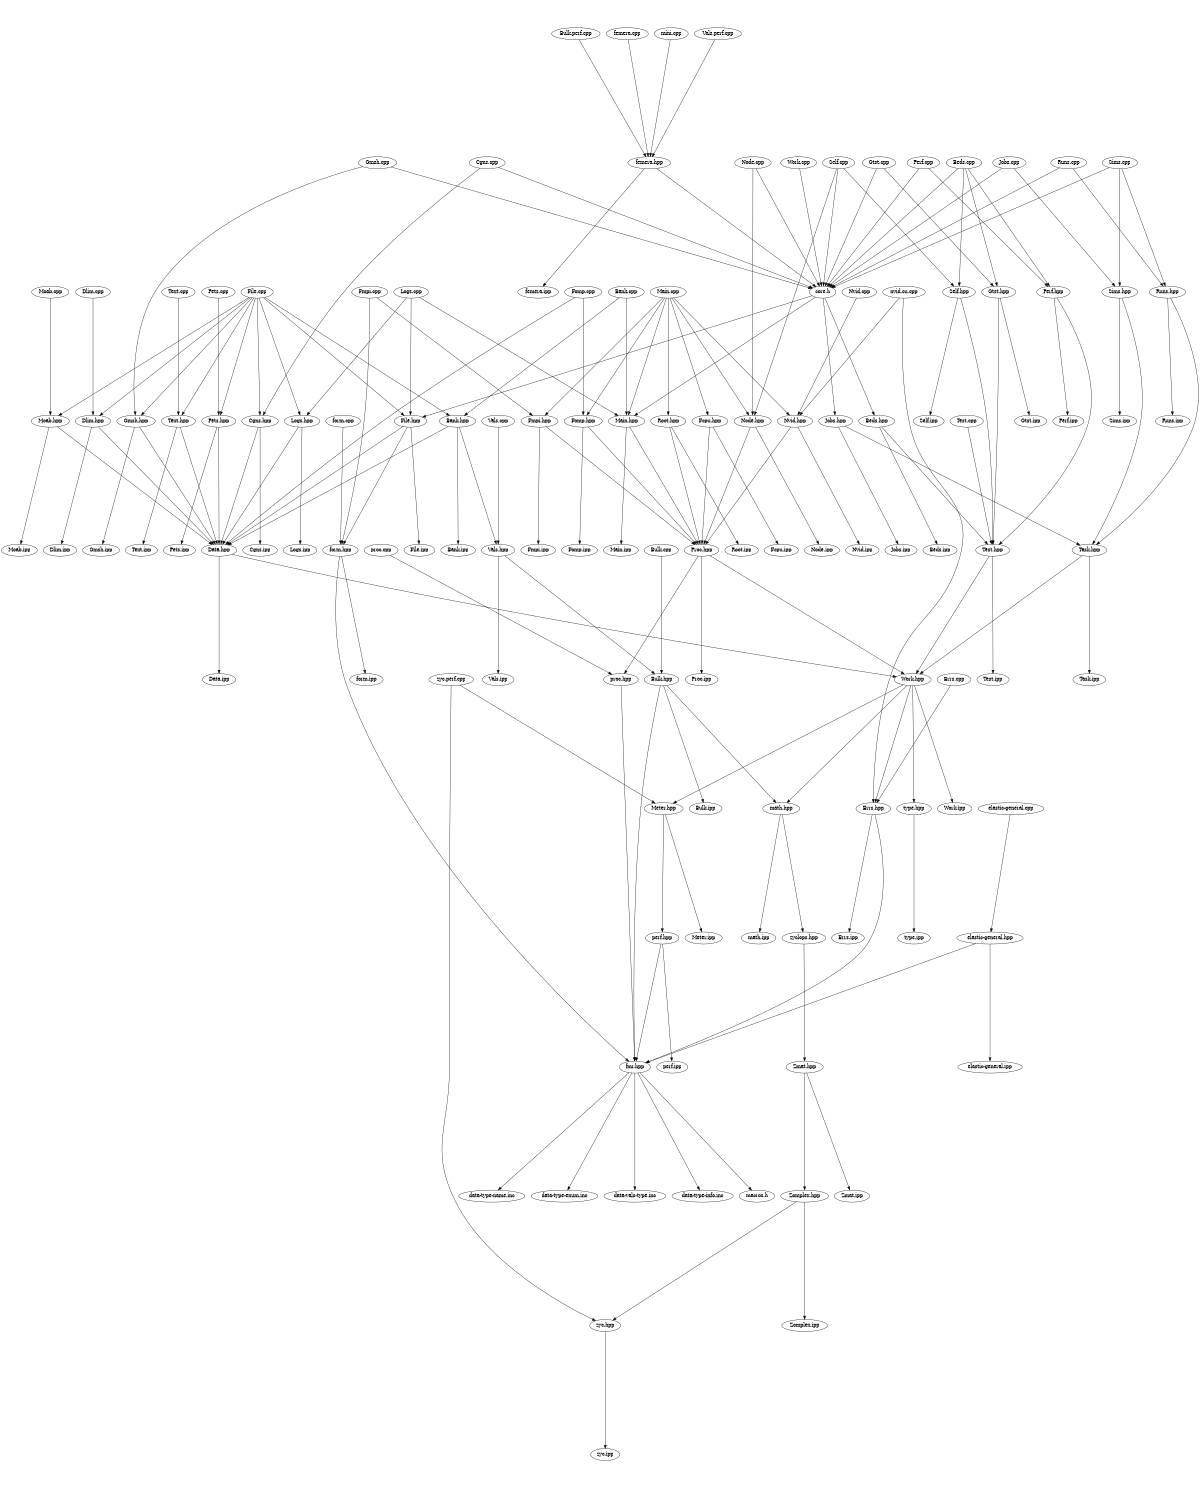 digraph "source tree" {
    overlap=scale;
    size="8,10";
    ratio="fill";
    fontsize="16";
    fontname="Helvetica";
	clusterrank="local";
	"perf.hpp" -> "fmr.hpp"
	"Fomp.hpp" -> "Fomp.ipp"
	"math.hpp" -> "zyclops.hpp"
	"Moab.hpp" -> "Moab.ipp"
	"Proc.hpp" -> "Proc.ipp"
	"Fomp.cpp" -> "Data.hpp"
	"File.hpp" -> "form.hpp"
	"Perf.cpp" -> "Perf.hpp"
	"Nvid.hpp" -> "Proc.hpp"
	"Dlim.cpp" -> "Dlim.hpp"
	"Gmsh.cpp" -> "Gmsh.hpp"
	"Fmpi.cpp" -> "Fmpi.hpp"
	"Bulk.hpp" -> "math.hpp"
	"form.hpp" -> "fmr.hpp"
	"core.h" -> "Main.hpp"
	"Gmsh.cpp" -> "core.h"
	"femera.hpp" -> "femera.ipp"
	"Logs.hpp" -> "Data.hpp"
	"Text.cpp" -> "Text.hpp"
	"Moab.cpp" -> "Moab.hpp"
	"File.cpp" -> "Pets.hpp"
	"Test.hpp" -> "Work.hpp"
	"core.h" -> "Beds.hpp"
	"Bank.cpp" -> "Bank.hpp"
	"Beds.cpp" -> "Gtst.hpp"
	"Perf.hpp" -> "Test.hpp"
	"Nvid.hpp" -> "Nvid.ipp"
	"Root.hpp" -> "Proc.hpp"
	"File.cpp" -> "Moab.hpp"
	"form.hpp" -> "form.ipp"
	"Sims.hpp" -> "Task.hpp"
	"Logs.cpp" -> "File.hpp"
	"Gtst.cpp" -> "core.h"
	"Proc.hpp" -> "Work.hpp"
	"fmr.hpp" -> "data-type-name.inc"
	"Main.cpp" -> "Fmpi.hpp"
	"Cgns.hpp" -> "Data.hpp"
	"Nvid.cpp" -> "Nvid.hpp"
	"Self.hpp" -> "Self.ipp"
	"Vals.hpp" -> "Vals.ipp"
	"Bulk.hpp" -> "fmr.hpp"
	"Pets.hpp" -> "Data.hpp"
	"Node.hpp" -> "Node.ipp"
	"zyc.perf.cpp" -> "zyc.hpp"
	"Gtst.cpp" -> "Gtst.hpp"
	"elastic-general.hpp" -> "elastic-general.ipp"
	"Fomp.cpp" -> "Fomp.hpp"
	"Fomp.hpp" -> "Proc.hpp"
	"Vals.hpp" -> "Bulk.hpp"
	"File.cpp" -> "Bank.hpp"
	"Work.hpp" -> "Meter.hpp"
	"Sims.cpp" -> "Sims.hpp"
	"Test.hpp" -> "Test.ipp"
	"fmr.hpp" -> "data-type-enum.inc"
	"Data.hpp" -> "Work.hpp"
	"Main.hpp" -> "Proc.hpp"
	"File.cpp" -> "File.hpp"
	"Self.hpp" -> "Test.hpp"
	"Bank.hpp" -> "Data.hpp"
	"Jobs.hpp" -> "Jobs.ipp"
	"Main.hpp" -> "Main.ipp"
	"Test.cpp" -> "Test.hpp"
	"Runs.hpp" -> "Runs.ipp"
	"Zomplex.hpp" -> "Zomplex.ipp"
	"Beds.cpp" -> "core.h"
	"Work.hpp" -> "type.hpp"
	"zyc.hpp" -> "zyc.ipp"
	"Root.hpp" -> "Root.ipp"
	"Sims.cpp" -> "Runs.hpp"
	"Meter.hpp" -> "perf.hpp"
	"Beds.cpp" -> "Perf.hpp"
	"Bulk.hpp" -> "Bulk.ipp"
	"Bulk.perf.cpp" -> "femera.hpp"
	"File.hpp" -> "Data.hpp"
	"File.cpp" -> "Gmsh.hpp"
	"femera.cpp" -> "femera.hpp"
	"Jobs.cpp" -> "core.h"
	"Gtst.hpp" -> "Gtst.ipp"
	"File.cpp" -> "Logs.hpp"
	"Cgns.cpp" -> "core.h"
	"Cgns.cpp" -> "Cgns.hpp"
	"Main.cpp" -> "Node.hpp"
	"Work.hpp" -> "Work.ipp"
	"Runs.cpp" -> "core.h"
	"Work.hpp" -> "math.hpp"
	"Fcpu.hpp" -> "Proc.hpp"
	"math.hpp" -> "math.ipp"
	"mini.cpp" -> "femera.hpp"
	"Node.cpp" -> "Node.hpp"
	"femera.hpp" -> "core.h"
	"Zmat.hpp" -> "Zmat.ipp"
	"Pets.hpp" -> "Pets.ipp"
	"proc.cpp" -> "proc.hpp"
	"form.cpp" -> "form.hpp"
	"Gtst.hpp" -> "Test.hpp"
	"Work.hpp" -> "Errs.hpp"
	"Main.cpp" -> "Fomp.hpp"
	"Logs.hpp" -> "Logs.ipp"
	"Gmsh.hpp" -> "Gmsh.ipp"
	"perf.hpp" -> "perf.ipp"
	"Dlim.hpp" -> "Data.hpp"
	"Task.hpp" -> "Work.hpp"
	"fmr.hpp" -> "data-vals-type.inc"
	"Task.hpp" -> "Task.ipp"
	"Node.cpp" -> "core.h"
	"Vals.perf.cpp" -> "femera.hpp"
	"Text.hpp" -> "Text.ipp"
	"Logs.cpp" -> "Logs.hpp"
	"Beds.cpp" -> "Self.hpp"
	"Fmpi.cpp" -> "form.hpp"
	"Logs.cpp" -> "Main.hpp"
	"Errs.hpp" -> "Errs.ipp"
	"Fcpu.hpp" -> "Fcpu.ipp"
	"Perf.cpp" -> "core.h"
	"Errs.hpp" -> "fmr.hpp"
	"elastic-general.cpp" -> "elastic-general.hpp"
	"Vals.cpp" -> "Vals.hpp"
	"Node.hpp" -> "Proc.hpp"
	"Main.cpp" -> "Nvid.hpp"
	"Self.cpp" -> "Node.hpp"
	"Work.cpp" -> "core.h"
	"Moab.hpp" -> "Data.hpp"
	"Fmpi.hpp" -> "Proc.hpp"
	"Sims.cpp" -> "core.h"
	"Zmat.hpp" -> "Zomplex.hpp"
	"Errs.cpp" -> "Errs.hpp"
	"Bulk.cpp" -> "Bulk.hpp"
	"Bank.hpp" -> "Bank.ipp"
	"Self.cpp" -> "core.h"
	"Fmpi.hpp" -> "Fmpi.ipp"
	"Self.cpp" -> "Self.hpp"
	"type.hpp" -> "type.ipp"
	"Text.hpp" -> "Data.hpp"
	"File.cpp" -> "Cgns.hpp"
	"Pets.cpp" -> "Pets.hpp"
	"File.hpp" -> "File.ipp"
	"Main.cpp" -> "Main.hpp"
	"Jobs.hpp" -> "Task.hpp"
	"Runs.cpp" -> "Runs.hpp"
	"Beds.hpp" -> "Test.hpp"
	"fmr.hpp" -> "data-type-info.inc"
	"Jobs.cpp" -> "Sims.hpp"
	"nvid.cu.cpp" -> "Nvid.hpp"
	"Dlim.hpp" -> "Dlim.ipp"
	"Data.hpp" -> "Data.ipp"
	"Main.cpp" -> "Fcpu.hpp"
	"Perf.hpp" -> "Perf.ipp"
	"core.h" -> "Jobs.hpp"
	"Cgns.hpp" -> "Cgns.ipp"
	"Runs.hpp" -> "Task.hpp"
	"Gmsh.hpp" -> "Data.hpp"
	"elastic-general.hpp" -> "fmr.hpp"
	"nvid.cu.cpp" -> "Errs.hpp"
	"Proc.hpp" -> "proc.hpp"
	"proc.hpp" -> "fmr.hpp"
	"Zomplex.hpp" -> "zyc.hpp"
	"Beds.hpp" -> "Beds.ipp"
	"Sims.hpp" -> "Sims.ipp"
	"Meter.hpp" -> "Meter.ipp"
	"zyc.perf.cpp" -> "Meter.hpp"
	"File.cpp" -> "Dlim.hpp"
	"core.h" -> "File.hpp"
	"File.cpp" -> "Text.hpp"
	"Bank.cpp" -> "Main.hpp"
	"Bank.hpp" -> "Vals.hpp"
	"zyclops.hpp" -> "Zmat.hpp"
	"Main.cpp" -> "Root.hpp"
	"fmr.hpp" -> "macros.h"
}
